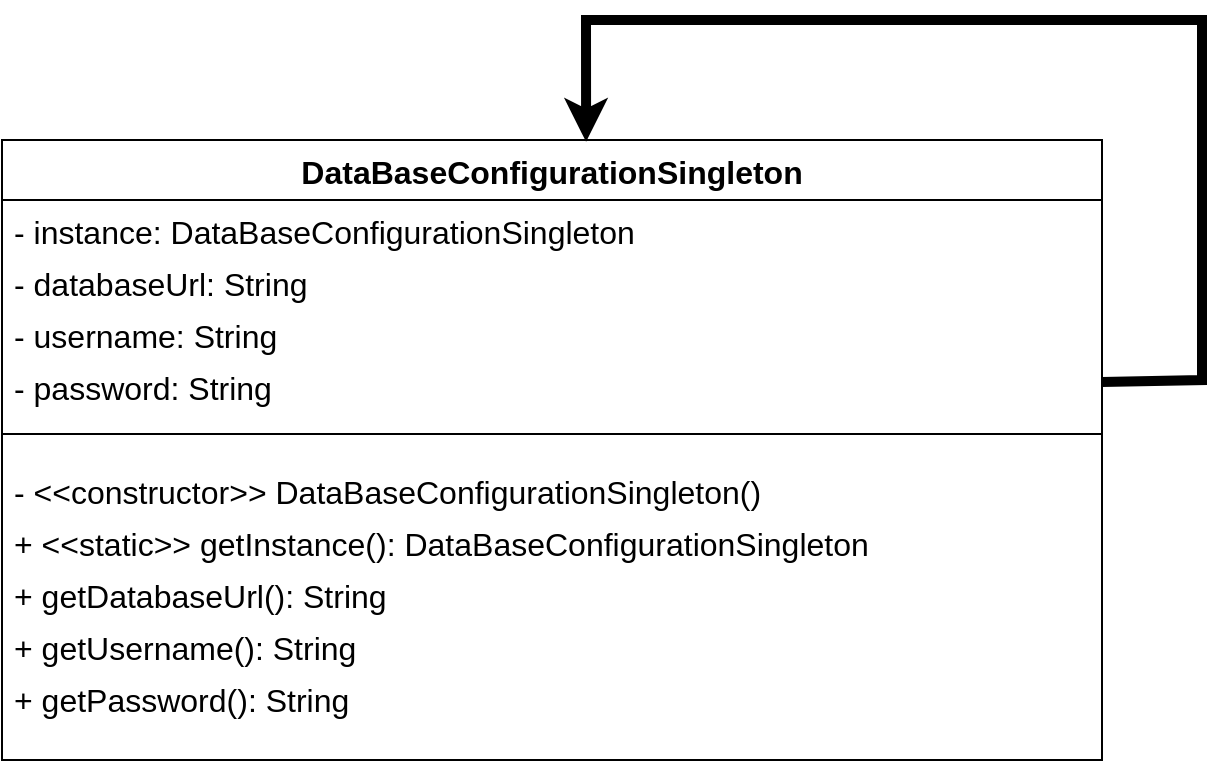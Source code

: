 <mxfile version="21.2.9" type="github">
  <diagram id="C5RBs43oDa-KdzZeNtuy" name="Page-1">
    <mxGraphModel dx="1039" dy="536" grid="1" gridSize="10" guides="1" tooltips="1" connect="1" arrows="1" fold="1" page="1" pageScale="1" pageWidth="827" pageHeight="1169" math="0" shadow="0">
      <root>
        <mxCell id="WIyWlLk6GJQsqaUBKTNV-0" />
        <mxCell id="WIyWlLk6GJQsqaUBKTNV-1" parent="WIyWlLk6GJQsqaUBKTNV-0" />
        <mxCell id="zkfFHV4jXpPFQw0GAbJ--0" value="DataBaseConfigurationSingleton" style="swimlane;fontStyle=1;align=center;verticalAlign=top;childLayout=stackLayout;horizontal=1;startSize=30;horizontalStack=0;resizeParent=1;resizeLast=0;collapsible=1;marginBottom=0;rounded=0;shadow=0;strokeWidth=1;fontSize=16;" parent="WIyWlLk6GJQsqaUBKTNV-1" vertex="1">
          <mxGeometry x="130" y="240" width="550" height="310" as="geometry">
            <mxRectangle x="230" y="140" width="160" height="26" as="alternateBounds" />
          </mxGeometry>
        </mxCell>
        <mxCell id="zkfFHV4jXpPFQw0GAbJ--1" value="- instance: DataBaseConfigurationSingleton" style="text;align=left;verticalAlign=top;spacingLeft=4;spacingRight=4;overflow=hidden;rotatable=0;points=[[0,0.5],[1,0.5]];portConstraint=eastwest;fontSize=16;" parent="zkfFHV4jXpPFQw0GAbJ--0" vertex="1">
          <mxGeometry y="30" width="550" height="26" as="geometry" />
        </mxCell>
        <mxCell id="zkfFHV4jXpPFQw0GAbJ--2" value="- databaseUrl: String" style="text;align=left;verticalAlign=top;spacingLeft=4;spacingRight=4;overflow=hidden;rotatable=0;points=[[0,0.5],[1,0.5]];portConstraint=eastwest;rounded=0;shadow=0;html=0;fontSize=16;" parent="zkfFHV4jXpPFQw0GAbJ--0" vertex="1">
          <mxGeometry y="56" width="550" height="26" as="geometry" />
        </mxCell>
        <mxCell id="zkfFHV4jXpPFQw0GAbJ--3" value="- username: String" style="text;align=left;verticalAlign=top;spacingLeft=4;spacingRight=4;overflow=hidden;rotatable=0;points=[[0,0.5],[1,0.5]];portConstraint=eastwest;rounded=0;shadow=0;html=0;fontSize=16;" parent="zkfFHV4jXpPFQw0GAbJ--0" vertex="1">
          <mxGeometry y="82" width="550" height="26" as="geometry" />
        </mxCell>
        <mxCell id="xUGvOUctBgb20ijFJjgr-0" value="- password: String" style="text;align=left;verticalAlign=top;spacingLeft=4;spacingRight=4;overflow=hidden;rotatable=0;points=[[0,0.5],[1,0.5]];portConstraint=eastwest;rounded=0;shadow=0;html=0;fontSize=16;" parent="zkfFHV4jXpPFQw0GAbJ--0" vertex="1">
          <mxGeometry y="108" width="550" height="26" as="geometry" />
        </mxCell>
        <mxCell id="zkfFHV4jXpPFQw0GAbJ--4" value="" style="line;html=1;strokeWidth=1;align=left;verticalAlign=middle;spacingTop=-1;spacingLeft=3;spacingRight=3;rotatable=0;labelPosition=right;points=[];portConstraint=eastwest;" parent="zkfFHV4jXpPFQw0GAbJ--0" vertex="1">
          <mxGeometry y="134" width="550" height="26" as="geometry" />
        </mxCell>
        <mxCell id="zkfFHV4jXpPFQw0GAbJ--5" value="- &lt;&lt;constructor&gt;&gt; DataBaseConfigurationSingleton()" style="text;align=left;verticalAlign=top;spacingLeft=4;spacingRight=4;overflow=hidden;rotatable=0;points=[[0,0.5],[1,0.5]];portConstraint=eastwest;fontSize=16;" parent="zkfFHV4jXpPFQw0GAbJ--0" vertex="1">
          <mxGeometry y="160" width="550" height="26" as="geometry" />
        </mxCell>
        <mxCell id="xUGvOUctBgb20ijFJjgr-1" value="+ &lt;&lt;static&gt;&gt; getInstance(): DataBaseConfigurationSingleton" style="text;align=left;verticalAlign=top;spacingLeft=4;spacingRight=4;overflow=hidden;rotatable=0;points=[[0,0.5],[1,0.5]];portConstraint=eastwest;fontSize=16;" parent="zkfFHV4jXpPFQw0GAbJ--0" vertex="1">
          <mxGeometry y="186" width="550" height="26" as="geometry" />
        </mxCell>
        <mxCell id="xUGvOUctBgb20ijFJjgr-2" value="+ getDatabaseUrl(): String" style="text;align=left;verticalAlign=top;spacingLeft=4;spacingRight=4;overflow=hidden;rotatable=0;points=[[0,0.5],[1,0.5]];portConstraint=eastwest;fontSize=16;" parent="zkfFHV4jXpPFQw0GAbJ--0" vertex="1">
          <mxGeometry y="212" width="550" height="26" as="geometry" />
        </mxCell>
        <mxCell id="xUGvOUctBgb20ijFJjgr-3" value="+ getUsername(): String" style="text;align=left;verticalAlign=top;spacingLeft=4;spacingRight=4;overflow=hidden;rotatable=0;points=[[0,0.5],[1,0.5]];portConstraint=eastwest;fontSize=16;" parent="zkfFHV4jXpPFQw0GAbJ--0" vertex="1">
          <mxGeometry y="238" width="550" height="26" as="geometry" />
        </mxCell>
        <mxCell id="xUGvOUctBgb20ijFJjgr-4" value="+ getPassword(): String" style="text;align=left;verticalAlign=top;spacingLeft=4;spacingRight=4;overflow=hidden;rotatable=0;points=[[0,0.5],[1,0.5]];portConstraint=eastwest;fontSize=16;" parent="zkfFHV4jXpPFQw0GAbJ--0" vertex="1">
          <mxGeometry y="264" width="550" height="26" as="geometry" />
        </mxCell>
        <mxCell id="vUjbkPUKlEfRGXUSGnw5-4" value="" style="endArrow=classic;html=1;rounded=0;exitX=1;exitY=0.5;exitDx=0;exitDy=0;entryX=0.531;entryY=0.003;entryDx=0;entryDy=0;entryPerimeter=0;strokeWidth=5;" edge="1" parent="zkfFHV4jXpPFQw0GAbJ--0" source="xUGvOUctBgb20ijFJjgr-0" target="zkfFHV4jXpPFQw0GAbJ--0">
          <mxGeometry width="50" height="50" relative="1" as="geometry">
            <mxPoint x="590" y="150" as="sourcePoint" />
            <mxPoint x="330" y="-90" as="targetPoint" />
            <Array as="points">
              <mxPoint x="600" y="120" />
              <mxPoint x="600" y="-60" />
              <mxPoint x="292" y="-60" />
            </Array>
          </mxGeometry>
        </mxCell>
      </root>
    </mxGraphModel>
  </diagram>
</mxfile>
